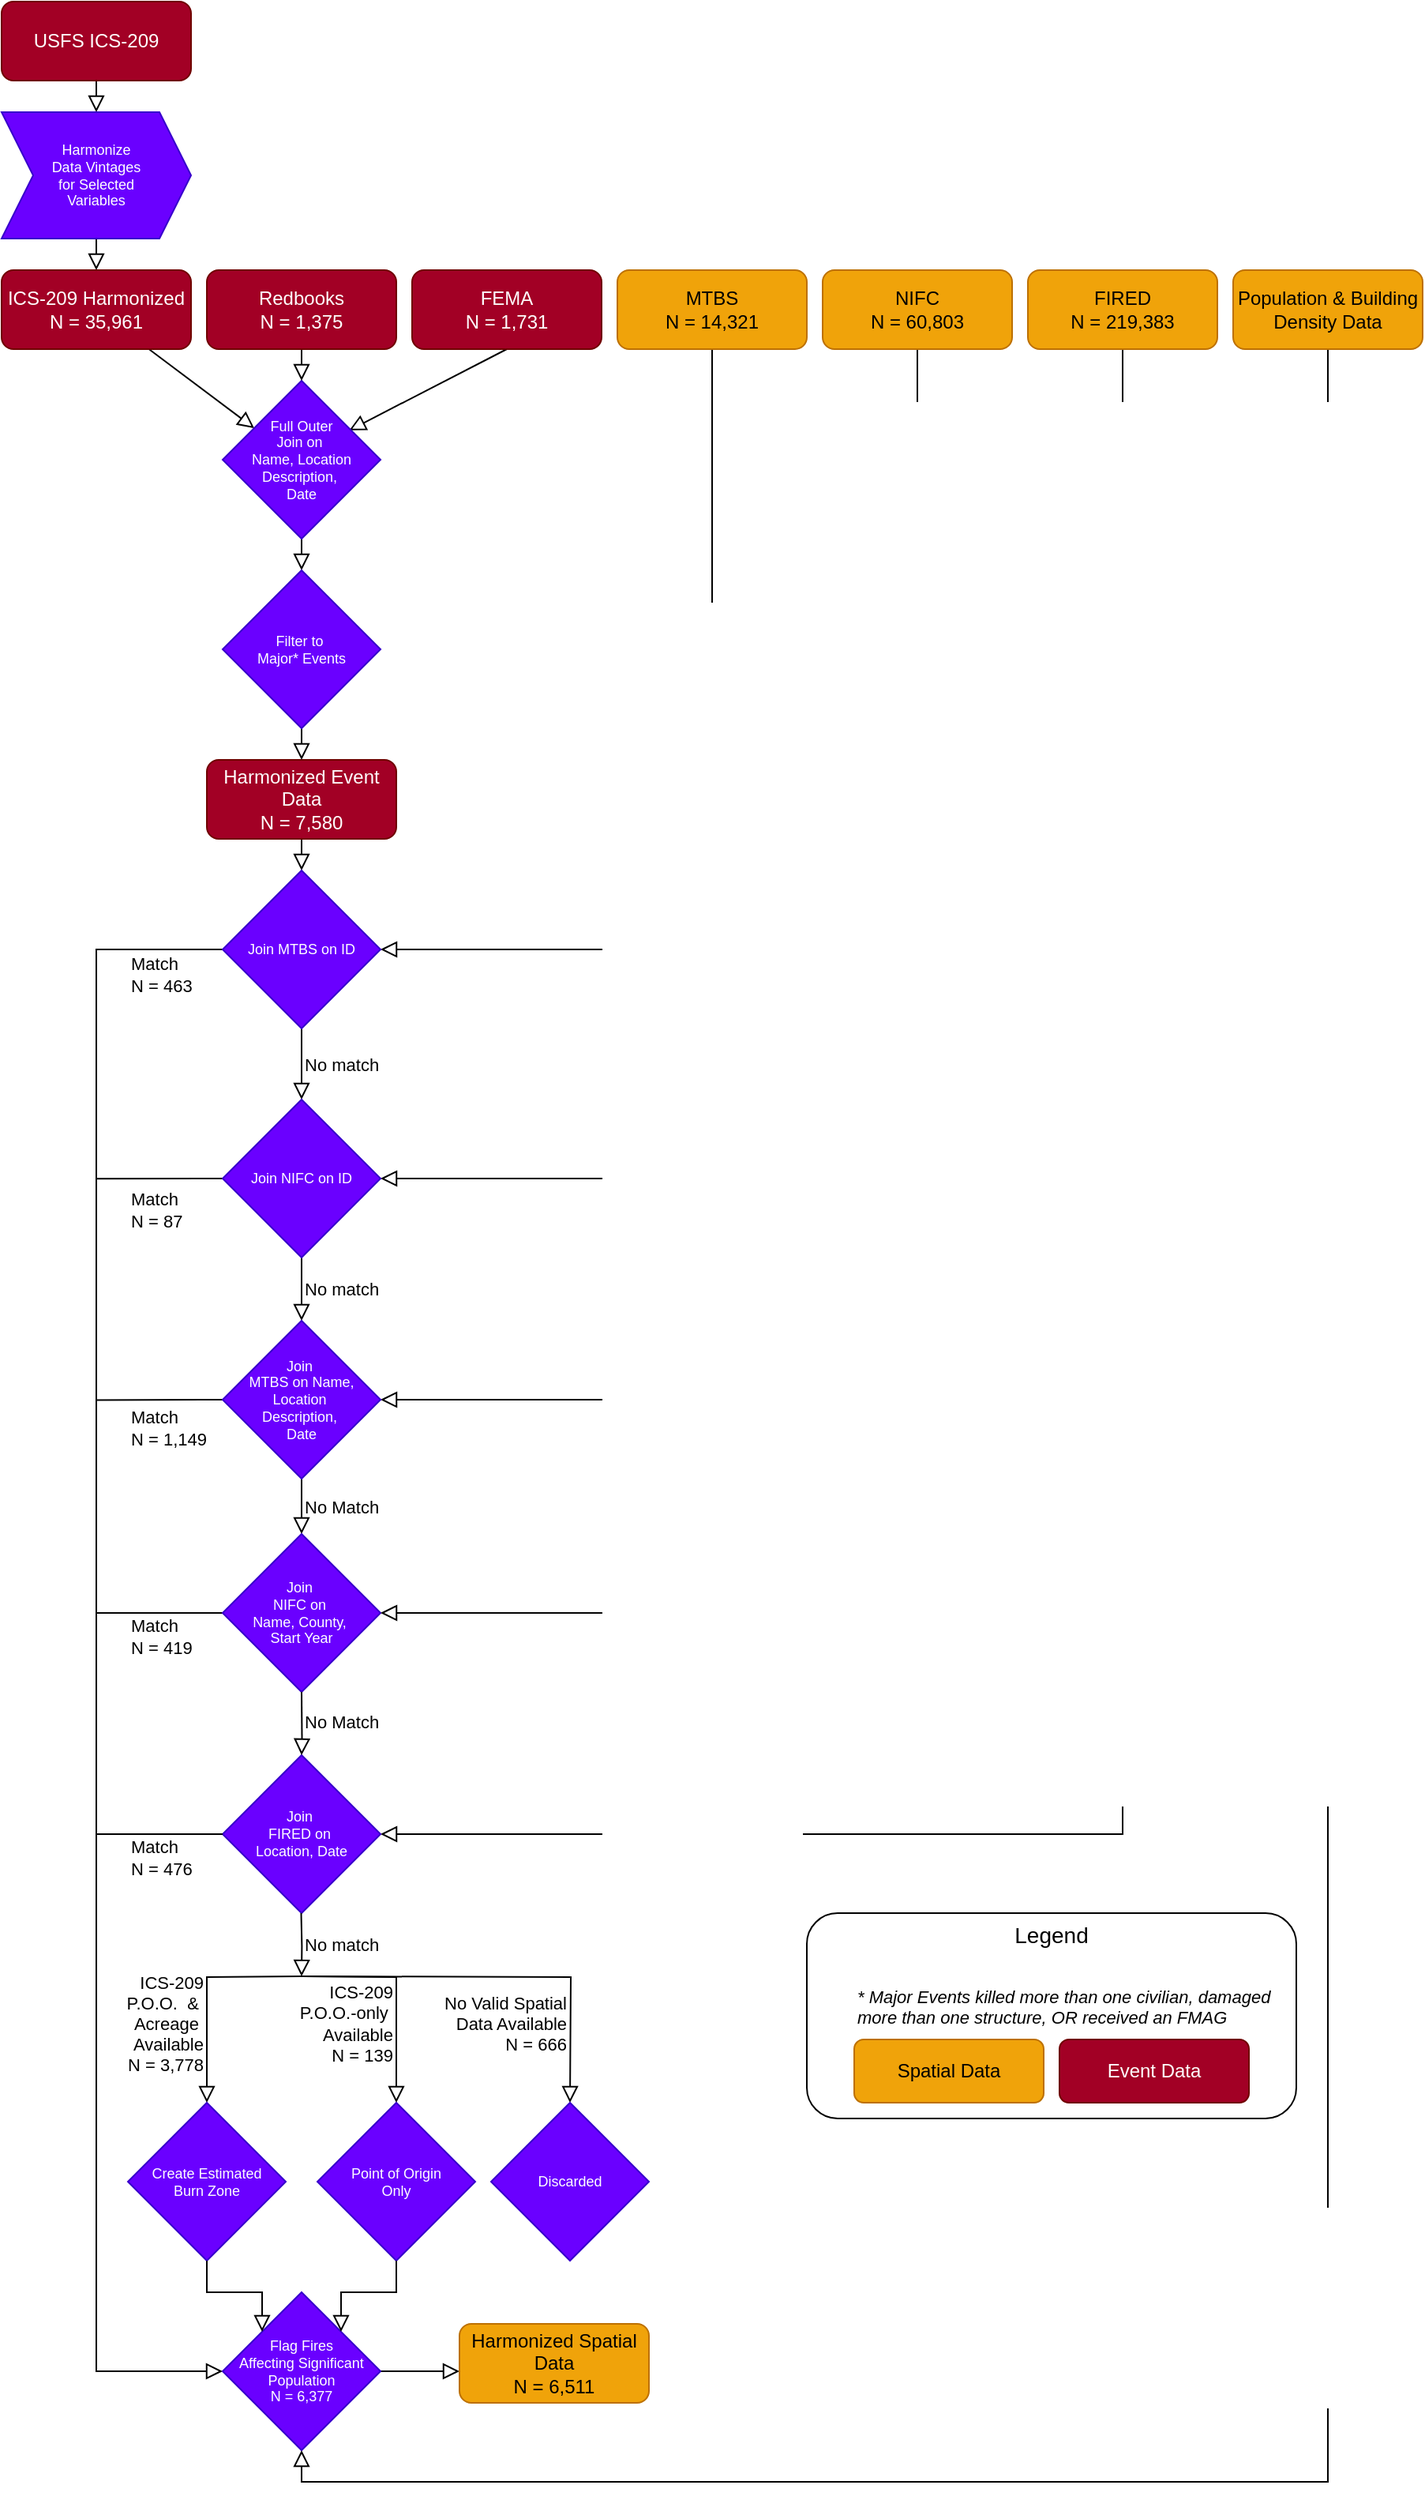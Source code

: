 <mxfile version="25.0.2">
  <diagram id="C5RBs43oDa-KdzZeNtuy" name="Page-1">
    <mxGraphModel dx="797" dy="1662" grid="1" gridSize="10" guides="1" tooltips="1" connect="1" arrows="1" fold="1" page="1" pageScale="1" pageWidth="827" pageHeight="1169" math="0" shadow="0">
      <root>
        <mxCell id="WIyWlLk6GJQsqaUBKTNV-0" />
        <mxCell id="WIyWlLk6GJQsqaUBKTNV-1" parent="WIyWlLk6GJQsqaUBKTNV-0" />
        <mxCell id="WIyWlLk6GJQsqaUBKTNV-2" value="" style="rounded=0;html=1;jettySize=auto;orthogonalLoop=1;fontSize=11;endArrow=block;endFill=0;endSize=8;strokeWidth=1;shadow=0;labelBackgroundColor=none;entryX=0.25;entryY=0;entryDx=0;entryDy=0;" parent="WIyWlLk6GJQsqaUBKTNV-1" source="WIyWlLk6GJQsqaUBKTNV-3" edge="1">
          <mxGeometry relative="1" as="geometry">
            <mxPoint x="200" y="140" as="targetPoint" />
          </mxGeometry>
        </mxCell>
        <mxCell id="xH4kjenXdjGra-cmhLMx-23" style="edgeStyle=none;shape=connector;rounded=0;orthogonalLoop=1;jettySize=auto;html=1;exitX=0.5;exitY=1;exitDx=0;exitDy=0;shadow=0;strokeColor=default;strokeWidth=1;align=center;verticalAlign=middle;fontFamily=Helvetica;fontSize=11;fontColor=default;labelBackgroundColor=none;endArrow=block;endFill=0;endSize=8;entryX=0.802;entryY=0.314;entryDx=0;entryDy=0;entryPerimeter=0;" parent="WIyWlLk6GJQsqaUBKTNV-1" source="xH4kjenXdjGra-cmhLMx-3" target="xH4kjenXdjGra-cmhLMx-69" edge="1">
          <mxGeometry relative="1" as="geometry">
            <mxPoint x="267.143" y="140" as="targetPoint" />
          </mxGeometry>
        </mxCell>
        <mxCell id="xH4kjenXdjGra-cmhLMx-4" value="" style="rounded=0;html=1;jettySize=auto;orthogonalLoop=1;fontSize=11;endArrow=block;endFill=0;endSize=8;strokeWidth=1;shadow=0;labelBackgroundColor=none;edgeStyle=orthogonalEdgeStyle;entryX=1;entryY=0.5;entryDx=0;entryDy=0;exitX=0.5;exitY=1;exitDx=0;exitDy=0;" parent="WIyWlLk6GJQsqaUBKTNV-1" source="xH4kjenXdjGra-cmhLMx-5" target="xH4kjenXdjGra-cmhLMx-32" edge="1">
          <mxGeometry relative="1" as="geometry">
            <mxPoint x="440.0" y="430" as="targetPoint" />
          </mxGeometry>
        </mxCell>
        <mxCell id="xH4kjenXdjGra-cmhLMx-38" style="edgeStyle=orthogonalEdgeStyle;shape=connector;rounded=0;orthogonalLoop=1;jettySize=auto;html=1;exitX=0.5;exitY=1;exitDx=0;exitDy=0;entryX=1;entryY=0.5;entryDx=0;entryDy=0;shadow=0;strokeColor=default;strokeWidth=1;align=left;verticalAlign=middle;fontFamily=Helvetica;fontSize=11;fontColor=default;labelBackgroundColor=none;endArrow=block;endFill=0;endSize=8;jumpStyle=gap;jumpSize=6;" parent="WIyWlLk6GJQsqaUBKTNV-1" source="xH4kjenXdjGra-cmhLMx-5" target="xH4kjenXdjGra-cmhLMx-36" edge="1">
          <mxGeometry relative="1" as="geometry" />
        </mxCell>
        <mxCell id="xH4kjenXdjGra-cmhLMx-6" value="" style="rounded=0;html=1;jettySize=auto;orthogonalLoop=1;fontSize=11;endArrow=block;endFill=0;endSize=8;strokeWidth=1;shadow=0;labelBackgroundColor=none;edgeStyle=orthogonalEdgeStyle;entryX=1;entryY=0.5;entryDx=0;entryDy=0;jumpStyle=gap;" parent="WIyWlLk6GJQsqaUBKTNV-1" source="xH4kjenXdjGra-cmhLMx-7" target="xH4kjenXdjGra-cmhLMx-33" edge="1">
          <mxGeometry relative="1" as="geometry">
            <mxPoint x="620" y="170" as="targetPoint" />
            <Array as="points">
              <mxPoint x="620" y="615" />
            </Array>
          </mxGeometry>
        </mxCell>
        <mxCell id="xH4kjenXdjGra-cmhLMx-13" value="" style="rounded=0;html=1;jettySize=auto;orthogonalLoop=1;fontSize=11;endArrow=block;endFill=0;endSize=8;strokeWidth=1;shadow=0;labelBackgroundColor=none;edgeStyle=orthogonalEdgeStyle;entryX=1;entryY=0.5;entryDx=0;entryDy=0;" parent="WIyWlLk6GJQsqaUBKTNV-1" source="xH4kjenXdjGra-cmhLMx-12" target="JLxQjhwhzBJs81t0jeac-1" edge="1">
          <mxGeometry relative="1" as="geometry">
            <mxPoint x="750" y="170" as="targetPoint" />
            <Array as="points">
              <mxPoint x="750" y="1030" />
            </Array>
          </mxGeometry>
        </mxCell>
        <mxCell id="xH4kjenXdjGra-cmhLMx-15" value="" style="rounded=0;html=1;jettySize=auto;orthogonalLoop=1;fontSize=11;endArrow=block;endFill=0;endSize=8;strokeWidth=1;shadow=0;labelBackgroundColor=none;edgeStyle=orthogonalEdgeStyle;exitX=0.5;exitY=1;exitDx=0;exitDy=0;" parent="WIyWlLk6GJQsqaUBKTNV-1" edge="1">
          <mxGeometry relative="1" as="geometry">
            <mxPoint x="100" y="20" as="sourcePoint" />
            <mxPoint x="100" y="40" as="targetPoint" />
          </mxGeometry>
        </mxCell>
        <mxCell id="xH4kjenXdjGra-cmhLMx-19" style="edgeStyle=orthogonalEdgeStyle;shape=connector;rounded=0;orthogonalLoop=1;jettySize=auto;html=1;exitX=0.5;exitY=1;exitDx=0;exitDy=0;entryX=0.5;entryY=0;entryDx=0;entryDy=0;shadow=0;strokeColor=default;strokeWidth=1;align=center;verticalAlign=middle;fontFamily=Helvetica;fontSize=11;fontColor=default;labelBackgroundColor=none;endArrow=block;endFill=0;endSize=8;" parent="WIyWlLk6GJQsqaUBKTNV-1" source="xH4kjenXdjGra-cmhLMx-16" edge="1">
          <mxGeometry relative="1" as="geometry">
            <mxPoint x="100" y="-60" as="targetPoint" />
          </mxGeometry>
        </mxCell>
        <mxCell id="xH4kjenXdjGra-cmhLMx-16" value="USFS ICS-209" style="rounded=1;whiteSpace=wrap;html=1;fontSize=12;glass=0;strokeWidth=1;shadow=0;fillColor=#a20025;strokeColor=#6F0000;fontColor=#ffffff;" parent="WIyWlLk6GJQsqaUBKTNV-1" vertex="1">
          <mxGeometry x="40" y="-130" width="120" height="50" as="geometry" />
        </mxCell>
        <mxCell id="xH4kjenXdjGra-cmhLMx-20" value="&lt;span style=&quot;font-family: Helvetica; font-size: 9px; font-style: normal; font-variant-ligatures: normal; font-variant-caps: normal; font-weight: 400; letter-spacing: normal; orphans: 2; text-align: center; text-indent: 0px; text-transform: none; widows: 2; word-spacing: 0px; -webkit-text-stroke-width: 0px; white-space: normal; text-decoration-thickness: initial; text-decoration-style: initial; text-decoration-color: initial; float: none; display: inline !important;&quot;&gt;Harmonize&lt;/span&gt;&lt;div style=&quot;forced-color-adjust: none; font-family: Helvetica; font-size: 9px; font-style: normal; font-variant-ligatures: normal; font-variant-caps: normal; font-weight: 400; letter-spacing: normal; orphans: 2; text-align: center; text-indent: 0px; text-transform: none; widows: 2; word-spacing: 0px; -webkit-text-stroke-width: 0px; white-space: normal; text-decoration-thickness: initial; text-decoration-style: initial; text-decoration-color: initial;&quot;&gt;&lt;/div&gt;&lt;div&gt;&lt;span style=&quot;font-family: Helvetica; font-size: 9px; font-style: normal; font-variant-ligatures: normal; font-variant-caps: normal; font-weight: 400; letter-spacing: normal; orphans: 2; text-align: center; text-indent: 0px; text-transform: none; widows: 2; word-spacing: 0px; -webkit-text-stroke-width: 0px; white-space: normal; text-decoration-thickness: initial; text-decoration-style: initial; text-decoration-color: initial; float: none; display: inline !important;&quot;&gt;Data Vintages&lt;/span&gt;&lt;/div&gt;&lt;div&gt;&lt;span style=&quot;font-family: Helvetica; font-size: 9px; font-style: normal; font-variant-ligatures: normal; font-variant-caps: normal; font-weight: 400; letter-spacing: normal; orphans: 2; text-align: center; text-indent: 0px; text-transform: none; widows: 2; word-spacing: 0px; -webkit-text-stroke-width: 0px; white-space: normal; text-decoration-thickness: initial; text-decoration-style: initial; text-decoration-color: initial; float: none; display: inline !important;&quot;&gt;for Selected&lt;/span&gt;&lt;/div&gt;&lt;div&gt;&lt;span style=&quot;font-family: Helvetica; font-size: 9px; font-style: normal; font-variant-ligatures: normal; font-variant-caps: normal; font-weight: 400; letter-spacing: normal; orphans: 2; text-align: center; text-indent: 0px; text-transform: none; widows: 2; word-spacing: 0px; -webkit-text-stroke-width: 0px; white-space: normal; text-decoration-thickness: initial; text-decoration-style: initial; text-decoration-color: initial; float: none; display: inline !important;&quot;&gt;Variables&lt;/span&gt;&lt;/div&gt;" style="shape=step;perimeter=stepPerimeter;whiteSpace=wrap;html=1;fixedSize=1;fontFamily=Helvetica;fontSize=9;fontColor=#FFFFFF;labelBackgroundColor=none;fillColor=#6a00ff;strokeColor=#3700CC;" parent="WIyWlLk6GJQsqaUBKTNV-1" vertex="1">
          <mxGeometry x="40" y="-60" width="120" height="80" as="geometry" />
        </mxCell>
        <mxCell id="xH4kjenXdjGra-cmhLMx-27" style="edgeStyle=none;shape=connector;rounded=0;orthogonalLoop=1;jettySize=auto;html=1;exitX=0.5;exitY=1;exitDx=0;exitDy=0;entryX=0.5;entryY=0;entryDx=0;entryDy=0;shadow=0;strokeColor=default;strokeWidth=1;align=center;verticalAlign=middle;fontFamily=Helvetica;fontSize=11;fontColor=default;labelBackgroundColor=none;endArrow=block;endFill=0;endSize=8;" parent="WIyWlLk6GJQsqaUBKTNV-1" edge="1">
          <mxGeometry relative="1" as="geometry">
            <mxPoint x="230" y="210" as="sourcePoint" />
            <mxPoint x="230" y="230" as="targetPoint" />
          </mxGeometry>
        </mxCell>
        <mxCell id="xH4kjenXdjGra-cmhLMx-31" style="edgeStyle=orthogonalEdgeStyle;shape=connector;rounded=0;orthogonalLoop=1;jettySize=auto;html=1;exitX=0.5;exitY=1;exitDx=0;exitDy=0;entryX=0.5;entryY=0;entryDx=0;entryDy=0;shadow=0;strokeColor=default;strokeWidth=1;align=center;verticalAlign=middle;fontFamily=Helvetica;fontSize=11;fontColor=default;labelBackgroundColor=none;endArrow=block;endFill=0;endSize=8;" parent="WIyWlLk6GJQsqaUBKTNV-1" source="xH4kjenXdjGra-cmhLMx-24" target="xH4kjenXdjGra-cmhLMx-32" edge="1">
          <mxGeometry relative="1" as="geometry">
            <mxPoint x="320" y="430" as="targetPoint" />
            <Array as="points" />
          </mxGeometry>
        </mxCell>
        <mxCell id="xH4kjenXdjGra-cmhLMx-24" value="Harmonized Event Data&lt;div&gt;N = 7,580&lt;/div&gt;" style="rounded=1;whiteSpace=wrap;html=1;fontSize=12;glass=0;strokeWidth=1;shadow=0;fillColor=#a20025;strokeColor=#6F0000;fontColor=#ffffff;" parent="WIyWlLk6GJQsqaUBKTNV-1" vertex="1">
          <mxGeometry x="170" y="350" width="120" height="50" as="geometry" />
        </mxCell>
        <mxCell id="xH4kjenXdjGra-cmhLMx-28" style="edgeStyle=none;shape=connector;rounded=0;orthogonalLoop=1;jettySize=auto;html=1;exitX=0.5;exitY=1;exitDx=0;exitDy=0;entryX=0.5;entryY=0;entryDx=0;entryDy=0;shadow=0;strokeColor=default;strokeWidth=1;align=center;verticalAlign=middle;fontFamily=Helvetica;fontSize=11;fontColor=default;labelBackgroundColor=none;endArrow=block;endFill=0;endSize=8;" parent="WIyWlLk6GJQsqaUBKTNV-1" target="xH4kjenXdjGra-cmhLMx-24" edge="1">
          <mxGeometry relative="1" as="geometry">
            <mxPoint x="230" y="330" as="sourcePoint" />
          </mxGeometry>
        </mxCell>
        <mxCell id="xH4kjenXdjGra-cmhLMx-35" value="No match" style="edgeStyle=orthogonalEdgeStyle;shape=connector;rounded=0;orthogonalLoop=1;jettySize=auto;html=1;exitX=0.5;exitY=1;exitDx=0;exitDy=0;entryX=0.5;entryY=0;entryDx=0;entryDy=0;shadow=0;strokeColor=default;strokeWidth=1;align=left;verticalAlign=middle;fontFamily=Helvetica;fontSize=11;fontColor=default;labelBackgroundColor=none;endArrow=block;endFill=0;endSize=8;" parent="WIyWlLk6GJQsqaUBKTNV-1" source="xH4kjenXdjGra-cmhLMx-32" target="xH4kjenXdjGra-cmhLMx-33" edge="1">
          <mxGeometry relative="1" as="geometry" />
        </mxCell>
        <mxCell id="xH4kjenXdjGra-cmhLMx-56" style="edgeStyle=orthogonalEdgeStyle;shape=connector;rounded=0;jumpStyle=gap;orthogonalLoop=1;jettySize=auto;html=1;exitX=0;exitY=0.5;exitDx=0;exitDy=0;entryX=0;entryY=0.5;entryDx=0;entryDy=0;shadow=0;strokeColor=default;strokeWidth=1;align=left;verticalAlign=middle;fontFamily=Helvetica;fontSize=11;fontColor=default;labelBackgroundColor=none;endArrow=block;endFill=0;endSize=8;" parent="WIyWlLk6GJQsqaUBKTNV-1" source="xH4kjenXdjGra-cmhLMx-32" target="yiPwZ-rVkTSbcQd-aWqF-0" edge="1">
          <mxGeometry relative="1" as="geometry">
            <mxPoint x="100" y="1120" as="targetPoint" />
            <Array as="points">
              <mxPoint x="100" y="470" />
              <mxPoint x="100" y="1370" />
            </Array>
          </mxGeometry>
        </mxCell>
        <mxCell id="xH4kjenXdjGra-cmhLMx-32" value="Join MTBS on ID" style="rhombus;whiteSpace=wrap;html=1;fontFamily=Helvetica;fontSize=9;fontColor=#ffffff;labelBackgroundColor=none;fillColor=#6a00ff;strokeColor=#3700CC;" parent="WIyWlLk6GJQsqaUBKTNV-1" vertex="1">
          <mxGeometry x="180" y="420" width="100" height="100" as="geometry" />
        </mxCell>
        <mxCell id="xH4kjenXdjGra-cmhLMx-37" value="No match" style="edgeStyle=orthogonalEdgeStyle;shape=connector;rounded=0;orthogonalLoop=1;jettySize=auto;html=1;exitX=0.5;exitY=1;exitDx=0;exitDy=0;entryX=0.5;entryY=0;entryDx=0;entryDy=0;shadow=0;strokeColor=default;strokeWidth=1;align=left;verticalAlign=middle;fontFamily=Helvetica;fontSize=11;fontColor=default;labelBackgroundColor=none;endArrow=block;endFill=0;endSize=8;" parent="WIyWlLk6GJQsqaUBKTNV-1" source="xH4kjenXdjGra-cmhLMx-33" target="xH4kjenXdjGra-cmhLMx-36" edge="1">
          <mxGeometry relative="1" as="geometry" />
        </mxCell>
        <mxCell id="xH4kjenXdjGra-cmhLMx-59" style="edgeStyle=orthogonalEdgeStyle;shape=connector;rounded=0;jumpStyle=gap;orthogonalLoop=1;jettySize=auto;html=1;exitX=0;exitY=0.5;exitDx=0;exitDy=0;shadow=0;strokeColor=default;strokeWidth=1;align=left;verticalAlign=middle;fontFamily=Helvetica;fontSize=11;fontColor=default;labelBackgroundColor=none;endArrow=none;endFill=0;endSize=8;" parent="WIyWlLk6GJQsqaUBKTNV-1" source="xH4kjenXdjGra-cmhLMx-33" edge="1">
          <mxGeometry relative="1" as="geometry">
            <mxPoint x="100" y="615.167" as="targetPoint" />
          </mxGeometry>
        </mxCell>
        <mxCell id="xH4kjenXdjGra-cmhLMx-33" value="Join NIFC on ID" style="rhombus;whiteSpace=wrap;html=1;fontFamily=Helvetica;fontSize=9;fontColor=#ffffff;labelBackgroundColor=none;fillColor=#6a00ff;strokeColor=#3700CC;" parent="WIyWlLk6GJQsqaUBKTNV-1" vertex="1">
          <mxGeometry x="180" y="565" width="100" height="100" as="geometry" />
        </mxCell>
        <mxCell id="xH4kjenXdjGra-cmhLMx-39" value="No Match" style="edgeStyle=orthogonalEdgeStyle;shape=connector;rounded=0;jumpStyle=gap;orthogonalLoop=1;jettySize=auto;html=1;exitX=0.5;exitY=1;exitDx=0;exitDy=0;shadow=0;strokeColor=default;strokeWidth=1;align=left;verticalAlign=middle;fontFamily=Helvetica;fontSize=11;fontColor=default;labelBackgroundColor=none;endArrow=block;endFill=0;endSize=8;" parent="WIyWlLk6GJQsqaUBKTNV-1" source="xH4kjenXdjGra-cmhLMx-36" edge="1">
          <mxGeometry relative="1" as="geometry">
            <mxPoint x="230" y="840" as="targetPoint" />
          </mxGeometry>
        </mxCell>
        <mxCell id="xH4kjenXdjGra-cmhLMx-60" style="edgeStyle=orthogonalEdgeStyle;shape=connector;rounded=0;jumpStyle=gap;orthogonalLoop=1;jettySize=auto;html=1;exitX=0;exitY=0.5;exitDx=0;exitDy=0;shadow=0;strokeColor=default;strokeWidth=1;align=left;verticalAlign=middle;fontFamily=Helvetica;fontSize=11;fontColor=default;labelBackgroundColor=none;endArrow=none;endFill=0;endSize=8;" parent="WIyWlLk6GJQsqaUBKTNV-1" source="xH4kjenXdjGra-cmhLMx-36" edge="1">
          <mxGeometry relative="1" as="geometry">
            <mxPoint x="100" y="755.235" as="targetPoint" />
          </mxGeometry>
        </mxCell>
        <mxCell id="xH4kjenXdjGra-cmhLMx-36" value="Join&amp;nbsp;&lt;div&gt;MTBS on Name, Location&amp;nbsp;&lt;/div&gt;&lt;div&gt;Description,&amp;nbsp;&lt;/div&gt;&lt;div&gt;Date&lt;/div&gt;" style="rhombus;whiteSpace=wrap;html=1;fontFamily=Helvetica;fontSize=9;fontColor=#ffffff;labelBackgroundColor=none;fillColor=#6a00ff;strokeColor=#3700CC;" parent="WIyWlLk6GJQsqaUBKTNV-1" vertex="1">
          <mxGeometry x="180" y="705" width="100" height="100" as="geometry" />
        </mxCell>
        <mxCell id="xH4kjenXdjGra-cmhLMx-61" style="edgeStyle=orthogonalEdgeStyle;shape=connector;rounded=0;jumpStyle=gap;orthogonalLoop=1;jettySize=auto;html=1;exitX=0;exitY=0.5;exitDx=0;exitDy=0;shadow=0;strokeColor=default;strokeWidth=1;align=left;verticalAlign=middle;fontFamily=Helvetica;fontSize=11;fontColor=default;labelBackgroundColor=none;endArrow=none;endFill=0;endSize=8;" parent="WIyWlLk6GJQsqaUBKTNV-1" source="xH4kjenXdjGra-cmhLMx-40" edge="1">
          <mxGeometry relative="1" as="geometry">
            <mxPoint x="100" y="890" as="targetPoint" />
            <Array as="points">
              <mxPoint x="140" y="890" />
            </Array>
          </mxGeometry>
        </mxCell>
        <mxCell id="xH4kjenXdjGra-cmhLMx-40" value="Join&amp;nbsp;&lt;div&gt;NIFC on&amp;nbsp;&lt;/div&gt;&lt;div&gt;Name, County,&amp;nbsp;&lt;div style=&quot;font-size: 9px;&quot;&gt;Start Year&lt;/div&gt;&lt;/div&gt;" style="rhombus;whiteSpace=wrap;html=1;fontFamily=Helvetica;fontSize=9;fontColor=#ffffff;labelBackgroundColor=none;fillColor=#6a00ff;strokeColor=#3700CC;" parent="WIyWlLk6GJQsqaUBKTNV-1" vertex="1">
          <mxGeometry x="180" y="840" width="100" height="100" as="geometry" />
        </mxCell>
        <mxCell id="xH4kjenXdjGra-cmhLMx-50" value="ICS-209&lt;br&gt;P.O.O.&amp;nbsp;&amp;nbsp;&lt;span style=&quot;background-color: initial;&quot;&gt;&amp;amp;&amp;nbsp;&lt;/span&gt;&lt;div&gt;&lt;span style=&quot;background-color: initial;&quot;&gt;Acreage&amp;nbsp;&lt;/span&gt;&lt;/div&gt;&lt;div&gt;&lt;span style=&quot;background-color: initial;&quot;&gt;Available&lt;/span&gt;&lt;/div&gt;&lt;div&gt;&lt;span style=&quot;background-color: initial;&quot;&gt;N = 3,778&lt;/span&gt;&lt;/div&gt;" style="text;html=1;align=right;verticalAlign=middle;whiteSpace=wrap;rounded=0;fontFamily=Helvetica;fontSize=11;fontColor=default;labelBackgroundColor=none;" parent="WIyWlLk6GJQsqaUBKTNV-1" vertex="1">
          <mxGeometry x="70" y="1124.5" width="100" height="51" as="geometry" />
        </mxCell>
        <mxCell id="xH4kjenXdjGra-cmhLMx-64" value="Match&lt;div&gt;N = 463&lt;/div&gt;" style="text;html=1;align=left;verticalAlign=middle;whiteSpace=wrap;rounded=0;fontFamily=Helvetica;fontSize=11;fontColor=default;labelBackgroundColor=none;" parent="WIyWlLk6GJQsqaUBKTNV-1" vertex="1">
          <mxGeometry x="120" y="471" width="60" height="30" as="geometry" />
        </mxCell>
        <mxCell id="xH4kjenXdjGra-cmhLMx-65" value="Match&lt;div&gt;N = 87&lt;/div&gt;" style="text;html=1;align=left;verticalAlign=middle;whiteSpace=wrap;rounded=0;fontFamily=Helvetica;fontSize=11;fontColor=default;labelBackgroundColor=none;" parent="WIyWlLk6GJQsqaUBKTNV-1" vertex="1">
          <mxGeometry x="120" y="620" width="60" height="30" as="geometry" />
        </mxCell>
        <mxCell id="xH4kjenXdjGra-cmhLMx-66" value="Match&lt;div&gt;N = 1,149&lt;/div&gt;" style="text;html=1;align=left;verticalAlign=middle;whiteSpace=wrap;rounded=0;fontFamily=Helvetica;fontSize=11;fontColor=default;labelBackgroundColor=none;" parent="WIyWlLk6GJQsqaUBKTNV-1" vertex="1">
          <mxGeometry x="120" y="758" width="60" height="30" as="geometry" />
        </mxCell>
        <mxCell id="xH4kjenXdjGra-cmhLMx-67" value="Match&lt;div&gt;N = 419&lt;/div&gt;" style="text;html=1;align=left;verticalAlign=middle;whiteSpace=wrap;rounded=0;fontFamily=Helvetica;fontSize=11;fontColor=default;labelBackgroundColor=none;" parent="WIyWlLk6GJQsqaUBKTNV-1" vertex="1">
          <mxGeometry x="120" y="890" width="60" height="30" as="geometry" />
        </mxCell>
        <mxCell id="xH4kjenXdjGra-cmhLMx-68" value="Filter to&amp;nbsp;&lt;div&gt;Major* Events&lt;/div&gt;" style="rhombus;whiteSpace=wrap;html=1;fontFamily=Helvetica;fontSize=9;fontColor=#ffffff;labelBackgroundColor=none;fillColor=#6a00ff;strokeColor=#3700CC;" parent="WIyWlLk6GJQsqaUBKTNV-1" vertex="1">
          <mxGeometry x="180" y="230" width="100" height="100" as="geometry" />
        </mxCell>
        <mxCell id="xH4kjenXdjGra-cmhLMx-69" value="Full Outer&lt;div&gt;Join on&amp;nbsp;&lt;div&gt;Name, Location Description,&amp;nbsp;&lt;/div&gt;&lt;div&gt;Date&lt;/div&gt;&lt;/div&gt;" style="rhombus;whiteSpace=wrap;html=1;fontFamily=Helvetica;fontSize=9;fontColor=#ffffff;labelBackgroundColor=none;fillColor=#6a00ff;strokeColor=#3700CC;" parent="WIyWlLk6GJQsqaUBKTNV-1" vertex="1">
          <mxGeometry x="180" y="110" width="100" height="100" as="geometry" />
        </mxCell>
        <mxCell id="yiPwZ-rVkTSbcQd-aWqF-5" style="edgeStyle=orthogonalEdgeStyle;rounded=0;orthogonalLoop=1;jettySize=auto;html=1;exitX=1;exitY=0.5;exitDx=0;exitDy=0;entryX=0;entryY=0.5;entryDx=0;entryDy=0;endArrow=block;endFill=0;endSize=8;" parent="WIyWlLk6GJQsqaUBKTNV-1" source="yiPwZ-rVkTSbcQd-aWqF-0" edge="1">
          <mxGeometry relative="1" as="geometry">
            <mxPoint x="330" y="1370" as="targetPoint" />
          </mxGeometry>
        </mxCell>
        <mxCell id="yiPwZ-rVkTSbcQd-aWqF-0" value="Flag Fires&lt;div&gt;Affecting Significant&lt;/div&gt;&lt;div&gt;Population&lt;/div&gt;&lt;div&gt;N = 6,377&lt;/div&gt;" style="rhombus;whiteSpace=wrap;html=1;fontFamily=Helvetica;fontSize=9;fontColor=#ffffff;labelBackgroundColor=none;fillColor=#6a00ff;strokeColor=#3700CC;" parent="WIyWlLk6GJQsqaUBKTNV-1" vertex="1">
          <mxGeometry x="180" y="1320" width="100" height="100" as="geometry" />
        </mxCell>
        <mxCell id="yiPwZ-rVkTSbcQd-aWqF-3" style="edgeStyle=orthogonalEdgeStyle;rounded=0;orthogonalLoop=1;jettySize=auto;html=1;exitX=0.5;exitY=1;exitDx=0;exitDy=0;entryX=0.5;entryY=1;entryDx=0;entryDy=0;endArrow=block;endFill=0;endSize=8;" parent="WIyWlLk6GJQsqaUBKTNV-1" source="yiPwZ-rVkTSbcQd-aWqF-2" target="yiPwZ-rVkTSbcQd-aWqF-0" edge="1">
          <mxGeometry relative="1" as="geometry" />
        </mxCell>
        <mxCell id="yiPwZ-rVkTSbcQd-aWqF-4" value="Harmonized Spatial Data&lt;div&gt;N = 6,511&lt;/div&gt;" style="rounded=1;whiteSpace=wrap;html=1;fontSize=12;glass=0;strokeWidth=1;shadow=0;fillColor=#f0a30a;strokeColor=#BD7000;fontColor=#000000;" parent="WIyWlLk6GJQsqaUBKTNV-1" vertex="1">
          <mxGeometry x="330" y="1340" width="120" height="50" as="geometry" />
        </mxCell>
        <mxCell id="xH4kjenXdjGra-cmhLMx-76" value="" style="rounded=1;whiteSpace=wrap;html=1;fontFamily=Helvetica;fontSize=11;fontColor=default;labelBackgroundColor=none;" parent="WIyWlLk6GJQsqaUBKTNV-1" vertex="1">
          <mxGeometry x="550" y="1080" width="310" height="130" as="geometry" />
        </mxCell>
        <mxCell id="xH4kjenXdjGra-cmhLMx-73" value="" style="group" parent="WIyWlLk6GJQsqaUBKTNV-1" vertex="1" connectable="0">
          <mxGeometry x="580" y="1120" width="280" height="80" as="geometry" />
        </mxCell>
        <mxCell id="xH4kjenXdjGra-cmhLMx-26" value="* Major Events killed more than one civilian, damaged more than one structure, OR received an FMAG" style="text;html=1;align=left;verticalAlign=top;whiteSpace=wrap;rounded=0;fontFamily=Helvetica;fontSize=11;fontColor=default;labelBackgroundColor=none;fontStyle=2" parent="xH4kjenXdjGra-cmhLMx-73" vertex="1">
          <mxGeometry width="280" height="80" as="geometry" />
        </mxCell>
        <mxCell id="xH4kjenXdjGra-cmhLMx-70" value="Spatial Data" style="rounded=1;whiteSpace=wrap;html=1;fontSize=12;glass=0;strokeWidth=1;shadow=0;fillColor=#f0a30a;strokeColor=#BD7000;fontColor=#000000;" parent="xH4kjenXdjGra-cmhLMx-73" vertex="1">
          <mxGeometry y="40" width="120" height="40" as="geometry" />
        </mxCell>
        <mxCell id="xH4kjenXdjGra-cmhLMx-71" value="Event Data" style="rounded=1;whiteSpace=wrap;html=1;fontSize=12;glass=0;strokeWidth=1;shadow=0;fillColor=#a20025;strokeColor=#6F0000;fontColor=#ffffff;" parent="xH4kjenXdjGra-cmhLMx-73" vertex="1">
          <mxGeometry x="130" y="40" width="120" height="40" as="geometry" />
        </mxCell>
        <mxCell id="xH4kjenXdjGra-cmhLMx-74" value="Legend" style="text;html=1;align=center;verticalAlign=middle;whiteSpace=wrap;rounded=0;fontFamily=Helvetica;fontSize=14;fontColor=default;labelBackgroundColor=none;" parent="WIyWlLk6GJQsqaUBKTNV-1" vertex="1">
          <mxGeometry x="675" y="1079" width="60" height="30" as="geometry" />
        </mxCell>
        <mxCell id="JLxQjhwhzBJs81t0jeac-0" value="" style="rounded=0;html=1;jettySize=auto;orthogonalLoop=1;fontSize=11;endArrow=block;endFill=0;endSize=8;strokeWidth=1;shadow=0;labelBackgroundColor=none;edgeStyle=orthogonalEdgeStyle;jumpStyle=gap;entryX=1;entryY=0.5;entryDx=0;entryDy=0;" parent="WIyWlLk6GJQsqaUBKTNV-1" target="xH4kjenXdjGra-cmhLMx-40" edge="1">
          <mxGeometry relative="1" as="geometry">
            <mxPoint x="280" y="880" as="targetPoint" />
            <Array as="points">
              <mxPoint x="620" y="890" />
            </Array>
            <mxPoint x="620" y="90" as="sourcePoint" />
          </mxGeometry>
        </mxCell>
        <mxCell id="JLxQjhwhzBJs81t0jeac-1" value="Join&amp;nbsp;&lt;div&gt;FIRED on&amp;nbsp;&lt;/div&gt;&lt;div&gt;Location, Date&lt;/div&gt;" style="rhombus;whiteSpace=wrap;html=1;fontFamily=Helvetica;fontSize=9;fontColor=#ffffff;labelBackgroundColor=none;fillColor=#6a00ff;strokeColor=#3700CC;" parent="WIyWlLk6GJQsqaUBKTNV-1" vertex="1">
          <mxGeometry x="180" y="980" width="100" height="100" as="geometry" />
        </mxCell>
        <mxCell id="JLxQjhwhzBJs81t0jeac-2" value="No Match" style="edgeStyle=orthogonalEdgeStyle;shape=connector;rounded=0;jumpStyle=gap;orthogonalLoop=1;jettySize=auto;html=1;shadow=0;strokeColor=default;strokeWidth=1;align=left;verticalAlign=middle;fontFamily=Helvetica;fontSize=11;fontColor=default;labelBackgroundColor=none;endArrow=block;endFill=0;endSize=8;fontStyle=0;entryX=0.5;entryY=0;entryDx=0;entryDy=0;" parent="WIyWlLk6GJQsqaUBKTNV-1" target="JLxQjhwhzBJs81t0jeac-1" edge="1">
          <mxGeometry x="-0.067" relative="1" as="geometry">
            <mxPoint x="230" y="970" as="targetPoint" />
            <mxPoint x="230" y="940" as="sourcePoint" />
            <mxPoint as="offset" />
          </mxGeometry>
        </mxCell>
        <mxCell id="NZBufM76GMj7LbIO1coJ-1" value="" style="group" parent="WIyWlLk6GJQsqaUBKTNV-1" vertex="1" connectable="0">
          <mxGeometry x="40" y="40" width="900" height="50" as="geometry" />
        </mxCell>
        <mxCell id="WIyWlLk6GJQsqaUBKTNV-3" value="ICS-209 Harmonized&lt;div&gt;N&lt;span style=&quot;background-color: initial;&quot;&gt;&amp;nbsp;= 35,961&lt;/span&gt;&lt;/div&gt;" style="rounded=1;whiteSpace=wrap;html=1;fontSize=12;glass=0;strokeWidth=1;shadow=0;fillColor=#a20025;strokeColor=#6F0000;fontColor=#ffffff;" parent="NZBufM76GMj7LbIO1coJ-1" vertex="1">
          <mxGeometry width="120" height="50" as="geometry" />
        </mxCell>
        <mxCell id="xH4kjenXdjGra-cmhLMx-22" style="edgeStyle=none;shape=connector;rounded=0;orthogonalLoop=1;jettySize=auto;html=1;exitX=0.5;exitY=1;exitDx=0;exitDy=0;entryX=0.5;entryY=0;entryDx=0;entryDy=0;shadow=0;strokeColor=default;strokeWidth=1;align=center;verticalAlign=middle;fontFamily=Helvetica;fontSize=11;fontColor=default;labelBackgroundColor=none;endArrow=block;endFill=0;endSize=8;" parent="NZBufM76GMj7LbIO1coJ-1" source="xH4kjenXdjGra-cmhLMx-1" target="xH4kjenXdjGra-cmhLMx-69" edge="1">
          <mxGeometry relative="1" as="geometry">
            <mxPoint x="190" y="112.5" as="targetPoint" />
          </mxGeometry>
        </mxCell>
        <mxCell id="xH4kjenXdjGra-cmhLMx-1" value="Redbooks&lt;div&gt;N = 1,375&lt;/div&gt;" style="rounded=1;whiteSpace=wrap;html=1;fontSize=12;glass=0;strokeWidth=1;shadow=0;fillColor=#a20025;strokeColor=#6F0000;fontColor=#ffffff;" parent="NZBufM76GMj7LbIO1coJ-1" vertex="1">
          <mxGeometry x="130" width="120" height="50" as="geometry" />
        </mxCell>
        <mxCell id="xH4kjenXdjGra-cmhLMx-3" value="FEMA&lt;div&gt;N = 1,731&lt;/div&gt;" style="rounded=1;whiteSpace=wrap;html=1;fontSize=12;glass=0;strokeWidth=1;shadow=0;fillColor=#a20025;strokeColor=#6F0000;fontColor=#ffffff;" parent="NZBufM76GMj7LbIO1coJ-1" vertex="1">
          <mxGeometry x="260" width="120" height="50" as="geometry" />
        </mxCell>
        <mxCell id="xH4kjenXdjGra-cmhLMx-5" value="MTBS&lt;div&gt;N = 14,321&lt;/div&gt;" style="rounded=1;whiteSpace=wrap;html=1;fontSize=12;glass=0;strokeWidth=1;shadow=0;fillColor=#f0a30a;strokeColor=#BD7000;fontColor=#000000;" parent="NZBufM76GMj7LbIO1coJ-1" vertex="1">
          <mxGeometry x="390" width="120" height="50" as="geometry" />
        </mxCell>
        <mxCell id="xH4kjenXdjGra-cmhLMx-7" value="NIFC&lt;div&gt;N = 60,803&lt;/div&gt;" style="rounded=1;whiteSpace=wrap;html=1;fontSize=12;glass=0;strokeWidth=1;shadow=0;fillColor=#f0a30a;strokeColor=#BD7000;fontColor=#000000;" parent="NZBufM76GMj7LbIO1coJ-1" vertex="1">
          <mxGeometry x="520" width="120" height="50" as="geometry" />
        </mxCell>
        <mxCell id="xH4kjenXdjGra-cmhLMx-12" value="FIRED&lt;div&gt;N =&amp;nbsp;&lt;span style=&quot;background-color: initial;&quot;&gt;219,383&lt;/span&gt;&lt;/div&gt;" style="rounded=1;whiteSpace=wrap;html=1;fontSize=12;glass=0;strokeWidth=1;shadow=0;fillColor=#f0a30a;strokeColor=#BD7000;fontColor=#000000;" parent="NZBufM76GMj7LbIO1coJ-1" vertex="1">
          <mxGeometry x="650" width="120" height="50" as="geometry" />
        </mxCell>
        <mxCell id="yiPwZ-rVkTSbcQd-aWqF-2" value="Population &amp;amp; Building Density Data" style="rounded=1;whiteSpace=wrap;html=1;fontSize=12;glass=0;strokeWidth=1;shadow=0;fillColor=#f0a30a;strokeColor=#BD7000;fontColor=#000000;" parent="NZBufM76GMj7LbIO1coJ-1" vertex="1">
          <mxGeometry x="780" width="120" height="50" as="geometry" />
        </mxCell>
        <mxCell id="NZBufM76GMj7LbIO1coJ-2" style="edgeStyle=orthogonalEdgeStyle;shape=connector;rounded=0;jumpStyle=gap;orthogonalLoop=1;jettySize=auto;html=1;exitX=0;exitY=0.5;exitDx=0;exitDy=0;shadow=0;strokeColor=default;strokeWidth=1;align=left;verticalAlign=middle;fontFamily=Helvetica;fontSize=11;fontColor=default;labelBackgroundColor=none;endArrow=none;endFill=0;endSize=8;" parent="WIyWlLk6GJQsqaUBKTNV-1" edge="1">
          <mxGeometry relative="1" as="geometry">
            <mxPoint x="100" y="1030" as="targetPoint" />
            <Array as="points">
              <mxPoint x="140" y="1030" />
            </Array>
            <mxPoint x="180" y="1030" as="sourcePoint" />
          </mxGeometry>
        </mxCell>
        <mxCell id="NZBufM76GMj7LbIO1coJ-3" value="Match&lt;div&gt;N = 476&lt;/div&gt;" style="text;html=1;align=left;verticalAlign=middle;whiteSpace=wrap;rounded=0;fontFamily=Helvetica;fontSize=11;fontColor=default;labelBackgroundColor=none;" parent="WIyWlLk6GJQsqaUBKTNV-1" vertex="1">
          <mxGeometry x="120" y="1030" width="60" height="30" as="geometry" />
        </mxCell>
        <mxCell id="NZBufM76GMj7LbIO1coJ-6" value="" style="edgeStyle=orthogonalEdgeStyle;shape=connector;rounded=0;jumpStyle=gap;orthogonalLoop=1;jettySize=auto;html=1;shadow=0;strokeColor=default;strokeWidth=1;align=left;verticalAlign=middle;fontFamily=Helvetica;fontSize=11;fontColor=default;labelBackgroundColor=none;endArrow=block;endFill=0;endSize=8;entryX=0.5;entryY=0;entryDx=0;entryDy=0;" parent="WIyWlLk6GJQsqaUBKTNV-1" target="NZBufM76GMj7LbIO1coJ-11" edge="1">
          <mxGeometry relative="1" as="geometry">
            <mxPoint x="229.79" y="1150" as="targetPoint" />
            <Array as="points" />
            <mxPoint x="230" y="1120" as="sourcePoint" />
          </mxGeometry>
        </mxCell>
        <mxCell id="NZBufM76GMj7LbIO1coJ-7" value="No match" style="edgeStyle=orthogonalEdgeStyle;shape=connector;rounded=0;orthogonalLoop=1;jettySize=auto;html=1;exitX=0.5;exitY=1;exitDx=0;exitDy=0;shadow=0;strokeColor=default;strokeWidth=1;align=left;verticalAlign=middle;fontFamily=Helvetica;fontSize=11;fontColor=default;labelBackgroundColor=none;endArrow=block;endFill=0;endSize=8;entryX=0.5;entryY=0;entryDx=0;entryDy=0;" parent="WIyWlLk6GJQsqaUBKTNV-1" edge="1">
          <mxGeometry x="0.016" relative="1" as="geometry">
            <mxPoint x="229.74" y="1080" as="sourcePoint" />
            <mxPoint x="230" y="1120" as="targetPoint" />
            <mxPoint as="offset" />
          </mxGeometry>
        </mxCell>
        <mxCell id="NZBufM76GMj7LbIO1coJ-9" value="" style="edgeStyle=orthogonalEdgeStyle;shape=connector;rounded=0;jumpStyle=gap;orthogonalLoop=1;jettySize=auto;html=1;shadow=0;strokeColor=default;strokeWidth=1;align=left;verticalAlign=middle;fontFamily=Helvetica;fontSize=11;fontColor=default;labelBackgroundColor=none;endArrow=block;endFill=0;endSize=8;entryX=0.5;entryY=0;entryDx=0;entryDy=0;" parent="WIyWlLk6GJQsqaUBKTNV-1" target="NZBufM76GMj7LbIO1coJ-10" edge="1">
          <mxGeometry relative="1" as="geometry">
            <mxPoint x="350" y="1100" as="targetPoint" />
            <Array as="points" />
            <mxPoint x="230" y="1120" as="sourcePoint" />
          </mxGeometry>
        </mxCell>
        <mxCell id="NZBufM76GMj7LbIO1coJ-10" value="Point of Origin&lt;br&gt;Only" style="rhombus;whiteSpace=wrap;html=1;fontFamily=Helvetica;fontSize=9;fontColor=#ffffff;labelBackgroundColor=none;fillColor=#6a00ff;strokeColor=#3700CC;" parent="WIyWlLk6GJQsqaUBKTNV-1" vertex="1">
          <mxGeometry x="240" y="1200" width="100" height="100" as="geometry" />
        </mxCell>
        <mxCell id="NZBufM76GMj7LbIO1coJ-11" value="Create Estimated&lt;br&gt;Burn Zone" style="rhombus;whiteSpace=wrap;html=1;fontFamily=Helvetica;fontSize=9;fontColor=#ffffff;labelBackgroundColor=none;fillColor=#6a00ff;strokeColor=#3700CC;" parent="WIyWlLk6GJQsqaUBKTNV-1" vertex="1">
          <mxGeometry x="120" y="1200" width="100" height="100" as="geometry" />
        </mxCell>
        <mxCell id="NZBufM76GMj7LbIO1coJ-12" value="ICS-209&lt;br&gt;P.O.O.-only&lt;span style=&quot;background-color: initial;&quot;&gt;&amp;nbsp;&lt;/span&gt;&lt;div&gt;&lt;span style=&quot;background-color: initial;&quot;&gt;Available&lt;/span&gt;&lt;/div&gt;&lt;div&gt;&lt;span style=&quot;background-color: initial;&quot;&gt;N = 139&lt;/span&gt;&lt;/div&gt;" style="text;html=1;align=right;verticalAlign=middle;whiteSpace=wrap;rounded=0;fontFamily=Helvetica;fontSize=11;fontColor=default;labelBackgroundColor=none;" parent="WIyWlLk6GJQsqaUBKTNV-1" vertex="1">
          <mxGeometry x="190" y="1124.5" width="100" height="51" as="geometry" />
        </mxCell>
        <mxCell id="NZBufM76GMj7LbIO1coJ-13" value="" style="edgeStyle=orthogonalEdgeStyle;shape=connector;rounded=0;jumpStyle=gap;orthogonalLoop=1;jettySize=auto;html=1;shadow=0;strokeColor=default;strokeWidth=1;align=left;verticalAlign=middle;fontFamily=Helvetica;fontSize=11;fontColor=default;labelBackgroundColor=none;endArrow=block;endFill=0;endSize=8;entryX=0;entryY=0;entryDx=0;entryDy=0;exitX=0.5;exitY=1;exitDx=0;exitDy=0;" parent="WIyWlLk6GJQsqaUBKTNV-1" source="NZBufM76GMj7LbIO1coJ-11" target="yiPwZ-rVkTSbcQd-aWqF-0" edge="1">
          <mxGeometry relative="1" as="geometry">
            <mxPoint x="180" y="1210" as="targetPoint" />
            <Array as="points" />
            <mxPoint x="240" y="1130" as="sourcePoint" />
          </mxGeometry>
        </mxCell>
        <mxCell id="NZBufM76GMj7LbIO1coJ-14" value="" style="edgeStyle=orthogonalEdgeStyle;shape=connector;rounded=0;jumpStyle=gap;orthogonalLoop=1;jettySize=auto;html=1;shadow=0;strokeColor=default;strokeWidth=1;align=left;verticalAlign=middle;fontFamily=Helvetica;fontSize=11;fontColor=default;labelBackgroundColor=none;endArrow=block;endFill=0;endSize=8;entryX=1;entryY=0;entryDx=0;entryDy=0;exitX=0.5;exitY=1;exitDx=0;exitDy=0;" parent="WIyWlLk6GJQsqaUBKTNV-1" source="NZBufM76GMj7LbIO1coJ-10" target="yiPwZ-rVkTSbcQd-aWqF-0" edge="1">
          <mxGeometry relative="1" as="geometry">
            <mxPoint x="215" y="1355" as="targetPoint" />
            <Array as="points" />
            <mxPoint x="180" y="1310" as="sourcePoint" />
          </mxGeometry>
        </mxCell>
        <mxCell id="LzAZ1mgEBuMmwuw-wQF0-0" value="" style="edgeStyle=orthogonalEdgeStyle;shape=connector;rounded=0;jumpStyle=gap;orthogonalLoop=1;jettySize=auto;html=1;shadow=0;strokeColor=default;strokeWidth=1;align=left;verticalAlign=middle;fontFamily=Helvetica;fontSize=11;fontColor=default;labelBackgroundColor=none;endArrow=block;endFill=0;endSize=8;" edge="1" parent="WIyWlLk6GJQsqaUBKTNV-1">
          <mxGeometry relative="1" as="geometry">
            <mxPoint x="400" y="1200" as="targetPoint" />
            <Array as="points" />
            <mxPoint x="230" y="1120" as="sourcePoint" />
          </mxGeometry>
        </mxCell>
        <mxCell id="LzAZ1mgEBuMmwuw-wQF0-2" value="No Valid Spatial Data Available&lt;div&gt;N = 666&lt;/div&gt;" style="text;html=1;align=right;verticalAlign=middle;whiteSpace=wrap;rounded=0;fontFamily=Helvetica;fontSize=11;fontColor=default;labelBackgroundColor=none;" vertex="1" parent="WIyWlLk6GJQsqaUBKTNV-1">
          <mxGeometry x="320" y="1124.5" width="80" height="51" as="geometry" />
        </mxCell>
        <mxCell id="LzAZ1mgEBuMmwuw-wQF0-3" value="Discarded" style="rhombus;whiteSpace=wrap;html=1;fontFamily=Helvetica;fontSize=9;fontColor=#ffffff;labelBackgroundColor=none;fillColor=#6a00ff;strokeColor=#3700CC;" vertex="1" parent="WIyWlLk6GJQsqaUBKTNV-1">
          <mxGeometry x="350" y="1200" width="100" height="100" as="geometry" />
        </mxCell>
      </root>
    </mxGraphModel>
  </diagram>
</mxfile>
